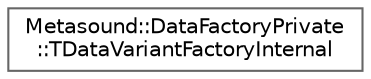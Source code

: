 digraph "Graphical Class Hierarchy"
{
 // INTERACTIVE_SVG=YES
 // LATEX_PDF_SIZE
  bgcolor="transparent";
  edge [fontname=Helvetica,fontsize=10,labelfontname=Helvetica,labelfontsize=10];
  node [fontname=Helvetica,fontsize=10,shape=box,height=0.2,width=0.4];
  rankdir="LR";
  Node0 [id="Node000000",label="Metasound::DataFactoryPrivate\l::TDataVariantFactoryInternal",height=0.2,width=0.4,color="grey40", fillcolor="white", style="filled",URL="$dd/da8/structMetasound_1_1DataFactoryPrivate_1_1TDataVariantFactoryInternal.html",tooltip=" "];
}
